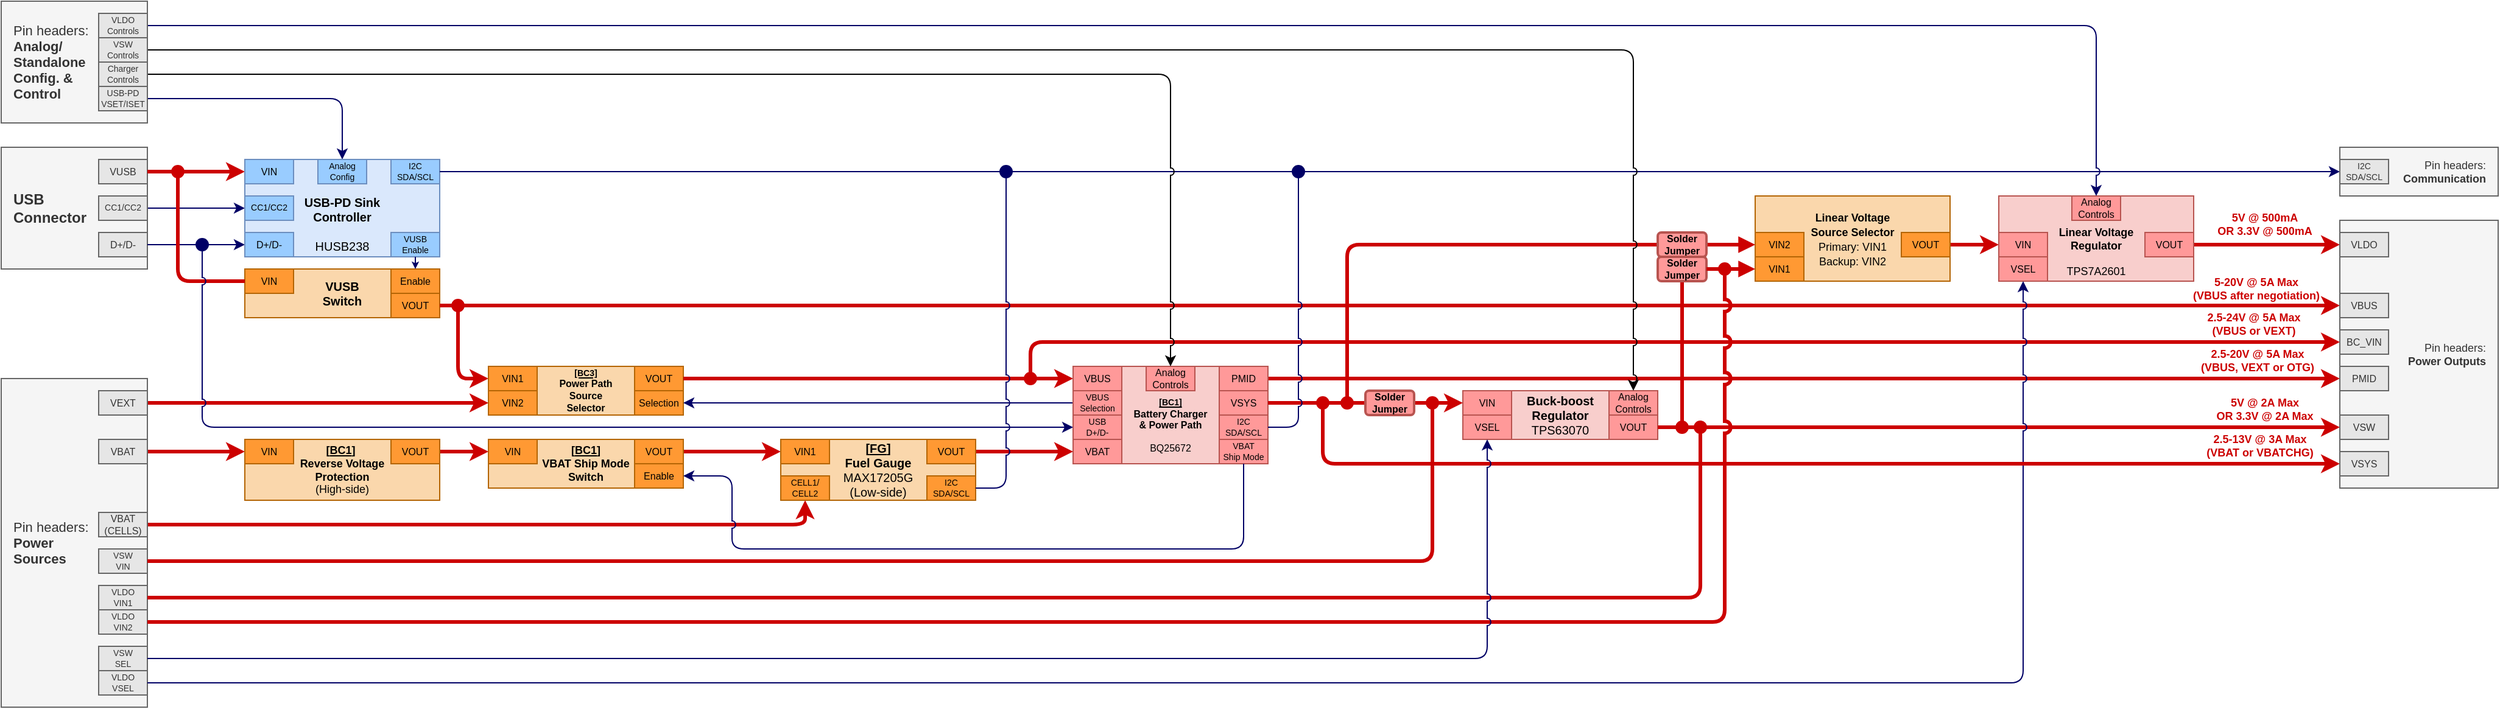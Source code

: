 <mxfile version="26.0.16">
  <diagram name="topology" id="EFl9gPI-ifyG1F3owPOe">
    <mxGraphModel dx="1728" dy="996" grid="1" gridSize="10" guides="1" tooltips="1" connect="1" arrows="1" fold="1" page="1" pageScale="1" pageWidth="850" pageHeight="1100" math="0" shadow="0">
      <root>
        <mxCell id="0" />
        <mxCell id="1" parent="0" />
        <mxCell id="rIrtPUxKBsClz7UrobYS-190" value="Pin headers:&lt;br&gt;&lt;b&gt;&lt;font&gt;Communication&lt;/font&gt;&lt;/b&gt;" style="rounded=0;whiteSpace=wrap;html=1;align=right;spacingLeft=8;fontSize=9;fillColor=#f5f5f5;fontColor=#333333;strokeColor=#666666;spacingRight=8;" vertex="1" parent="1">
          <mxGeometry x="2000" y="230" width="130" height="40" as="geometry" />
        </mxCell>
        <mxCell id="rIrtPUxKBsClz7UrobYS-175" value="Pin headers:&lt;br&gt;&lt;b&gt;Power Outputs&lt;/b&gt;" style="rounded=0;whiteSpace=wrap;html=1;align=right;spacingLeft=8;fontSize=9;fillColor=#f5f5f5;fontColor=#333333;strokeColor=#666666;spacingRight=8;" vertex="1" parent="1">
          <mxGeometry x="2000" y="290" width="130" height="220" as="geometry" />
        </mxCell>
        <mxCell id="rIrtPUxKBsClz7UrobYS-7" value="&lt;b&gt;USB-PD Sink&lt;/b&gt;&lt;div&gt;&lt;b&gt;Controller&lt;/b&gt;&lt;br&gt;&lt;br&gt;HUSB238&lt;/div&gt;" style="rounded=0;whiteSpace=wrap;html=1;fontSize=10;fillColor=#dae8fc;strokeColor=#6c8ebf;verticalAlign=bottom;" vertex="1" parent="1">
          <mxGeometry x="280" y="240" width="160" height="80" as="geometry" />
        </mxCell>
        <mxCell id="rIrtPUxKBsClz7UrobYS-8" value="&lt;div&gt;&lt;b&gt;&lt;u&gt;&lt;font style=&quot;font-size: 7px;&quot;&gt;[BC1]&lt;/font&gt;&lt;/u&gt;&lt;/b&gt;&lt;/div&gt;&lt;b&gt;Battery Charger&lt;br&gt;&amp;amp; Power Path&lt;/b&gt;&lt;br&gt;&lt;br&gt;BQ25672" style="rounded=0;whiteSpace=wrap;html=1;fontSize=8;fillColor=#f8cecc;strokeColor=#b85450;verticalAlign=bottom;spacingBottom=5;" vertex="1" parent="1">
          <mxGeometry x="960" y="410" width="160" height="80" as="geometry" />
        </mxCell>
        <mxCell id="rIrtPUxKBsClz7UrobYS-9" value="&lt;b&gt;USB&lt;/b&gt;&lt;div&gt;&lt;b&gt;Connector&lt;/b&gt;&lt;/div&gt;" style="rounded=0;whiteSpace=wrap;html=1;align=left;spacingLeft=8;fillColor=#f5f5f5;fontColor=#333333;strokeColor=#666666;" vertex="1" parent="1">
          <mxGeometry x="80" y="230" width="120" height="100" as="geometry" />
        </mxCell>
        <mxCell id="rIrtPUxKBsClz7UrobYS-14" style="edgeStyle=orthogonalEdgeStyle;rounded=0;orthogonalLoop=1;jettySize=auto;html=1;exitX=1;exitY=0.5;exitDx=0;exitDy=0;entryX=0;entryY=0.5;entryDx=0;entryDy=0;strokeWidth=3;strokeColor=#CC0000;" edge="1" parent="1" source="rIrtPUxKBsClz7UrobYS-29" target="rIrtPUxKBsClz7UrobYS-15">
          <mxGeometry relative="1" as="geometry" />
        </mxCell>
        <mxCell id="rIrtPUxKBsClz7UrobYS-10" value="VUSB" style="rounded=0;whiteSpace=wrap;html=1;fontSize=8;fillColor=#E6E6E6;fontColor=#333333;strokeColor=#666666;" vertex="1" parent="1">
          <mxGeometry x="160" y="240" width="40" height="20" as="geometry" />
        </mxCell>
        <mxCell id="rIrtPUxKBsClz7UrobYS-22" style="edgeStyle=orthogonalEdgeStyle;rounded=0;orthogonalLoop=1;jettySize=auto;html=1;exitX=1;exitY=0.5;exitDx=0;exitDy=0;entryX=0;entryY=0.5;entryDx=0;entryDy=0;strokeColor=#000066;" edge="1" parent="1" source="rIrtPUxKBsClz7UrobYS-55" target="rIrtPUxKBsClz7UrobYS-21">
          <mxGeometry relative="1" as="geometry" />
        </mxCell>
        <mxCell id="rIrtPUxKBsClz7UrobYS-11" value="D+/D-" style="rounded=0;whiteSpace=wrap;html=1;fontSize=8;fillColor=#E6E6E6;fontColor=#333333;strokeColor=#666666;" vertex="1" parent="1">
          <mxGeometry x="160" y="300" width="40" height="20" as="geometry" />
        </mxCell>
        <mxCell id="rIrtPUxKBsClz7UrobYS-24" style="edgeStyle=orthogonalEdgeStyle;rounded=0;orthogonalLoop=1;jettySize=auto;html=1;exitX=1;exitY=0.5;exitDx=0;exitDy=0;entryX=0;entryY=0.5;entryDx=0;entryDy=0;strokeColor=#000066;" edge="1" parent="1" source="rIrtPUxKBsClz7UrobYS-12" target="rIrtPUxKBsClz7UrobYS-16">
          <mxGeometry relative="1" as="geometry" />
        </mxCell>
        <mxCell id="rIrtPUxKBsClz7UrobYS-12" value="CC1/CC2" style="rounded=0;whiteSpace=wrap;html=1;fontSize=7;fillColor=#E6E6E6;fontColor=#333333;strokeColor=#666666;" vertex="1" parent="1">
          <mxGeometry x="160" y="270" width="40" height="20" as="geometry" />
        </mxCell>
        <mxCell id="rIrtPUxKBsClz7UrobYS-15" value="VIN" style="rounded=0;whiteSpace=wrap;html=1;fontSize=8;fillColor=#99CCFF;strokeColor=#6c8ebf;" vertex="1" parent="1">
          <mxGeometry x="280" y="240" width="40" height="20" as="geometry" />
        </mxCell>
        <mxCell id="rIrtPUxKBsClz7UrobYS-16" value="CC1/CC2" style="rounded=0;whiteSpace=wrap;html=1;fontSize=7;fillColor=#99CCFF;strokeColor=#6c8ebf;" vertex="1" parent="1">
          <mxGeometry x="280" y="270" width="40" height="20" as="geometry" />
        </mxCell>
        <mxCell id="rIrtPUxKBsClz7UrobYS-17" value="&lt;b&gt;VUSB&lt;br&gt;&lt;/b&gt;&lt;div&gt;&lt;b&gt;Switch&lt;/b&gt;&lt;/div&gt;" style="rounded=0;whiteSpace=wrap;html=1;fontSize=10;fillColor=#fad7ac;strokeColor=#b46504;" vertex="1" parent="1">
          <mxGeometry x="280" y="330" width="160" height="40" as="geometry" />
        </mxCell>
        <mxCell id="rIrtPUxKBsClz7UrobYS-18" value="VIN" style="rounded=0;whiteSpace=wrap;html=1;fontSize=8;fillColor=#FF9933;strokeColor=#b46504;" vertex="1" parent="1">
          <mxGeometry x="280" y="330" width="40" height="20" as="geometry" />
        </mxCell>
        <mxCell id="rIrtPUxKBsClz7UrobYS-19" value="VOUT" style="rounded=0;whiteSpace=wrap;html=1;fontSize=8;fillColor=#FF9933;strokeColor=#b46504;" vertex="1" parent="1">
          <mxGeometry x="400" y="350" width="40" height="20" as="geometry" />
        </mxCell>
        <mxCell id="rIrtPUxKBsClz7UrobYS-51" style="edgeStyle=orthogonalEdgeStyle;rounded=1;orthogonalLoop=1;jettySize=auto;html=1;exitX=0.5;exitY=1;exitDx=0;exitDy=0;entryX=0;entryY=0.5;entryDx=0;entryDy=0;curved=0;strokeColor=#CC0000;strokeWidth=3;" edge="1" parent="1" source="rIrtPUxKBsClz7UrobYS-235" target="rIrtPUxKBsClz7UrobYS-40">
          <mxGeometry relative="1" as="geometry" />
        </mxCell>
        <mxCell id="rIrtPUxKBsClz7UrobYS-20" value="Enable" style="rounded=0;whiteSpace=wrap;html=1;fontSize=8;fillColor=#FF9933;strokeColor=#b46504;" vertex="1" parent="1">
          <mxGeometry x="400" y="330" width="40" height="20" as="geometry" />
        </mxCell>
        <mxCell id="rIrtPUxKBsClz7UrobYS-21" value="D+/D-" style="rounded=0;whiteSpace=wrap;html=1;fontSize=8;fillColor=#99CCFF;strokeColor=#6c8ebf;" vertex="1" parent="1">
          <mxGeometry x="280" y="300" width="40" height="20" as="geometry" />
        </mxCell>
        <mxCell id="rIrtPUxKBsClz7UrobYS-25" value="VUSB&lt;div&gt;Enable&lt;/div&gt;" style="rounded=0;whiteSpace=wrap;html=1;fontSize=7;fillColor=#99CCFF;strokeColor=#6c8ebf;" vertex="1" parent="1">
          <mxGeometry x="400" y="300" width="40" height="20" as="geometry" />
        </mxCell>
        <mxCell id="rIrtPUxKBsClz7UrobYS-30" value="" style="edgeStyle=orthogonalEdgeStyle;rounded=0;orthogonalLoop=1;jettySize=auto;html=1;exitX=1;exitY=0.5;exitDx=0;exitDy=0;entryX=0;entryY=0.5;entryDx=0;entryDy=0;endArrow=none;startFill=0;strokeWidth=3;strokeColor=#CC0000;" edge="1" parent="1" source="rIrtPUxKBsClz7UrobYS-10" target="rIrtPUxKBsClz7UrobYS-29">
          <mxGeometry relative="1" as="geometry">
            <mxPoint x="200" y="250" as="sourcePoint" />
            <mxPoint x="280" y="250" as="targetPoint" />
          </mxGeometry>
        </mxCell>
        <mxCell id="rIrtPUxKBsClz7UrobYS-29" value="" style="ellipse;whiteSpace=wrap;html=1;aspect=fixed;labelBackgroundColor=none;fillColor=#CC0000;strokeColor=#CC0000;" vertex="1" parent="1">
          <mxGeometry x="220" y="245" width="10" height="10" as="geometry" />
        </mxCell>
        <mxCell id="rIrtPUxKBsClz7UrobYS-33" value="USB&lt;br&gt;D+/D-" style="rounded=0;whiteSpace=wrap;html=1;fontSize=7;fillColor=#FF9999;strokeColor=#b85450;" vertex="1" parent="1">
          <mxGeometry x="960" y="450" width="40" height="20" as="geometry" />
        </mxCell>
        <mxCell id="rIrtPUxKBsClz7UrobYS-39" value="&lt;b&gt;&lt;u&gt;[BC3]&lt;/u&gt;&lt;/b&gt;&lt;div&gt;&lt;b&gt;&lt;font style=&quot;font-size: 8px;&quot;&gt;Power Path&lt;br&gt;Source&lt;br&gt;Selector&lt;/font&gt;&lt;/b&gt;&lt;/div&gt;" style="rounded=0;whiteSpace=wrap;html=1;fontSize=7;fillColor=#fad7ac;strokeColor=#b46504;" vertex="1" parent="1">
          <mxGeometry x="480" y="410" width="160" height="40" as="geometry" />
        </mxCell>
        <mxCell id="rIrtPUxKBsClz7UrobYS-40" value="VIN1" style="rounded=0;whiteSpace=wrap;html=1;fontSize=8;fillColor=#FF9933;strokeColor=#b46504;" vertex="1" parent="1">
          <mxGeometry x="480" y="410" width="40" height="20" as="geometry" />
        </mxCell>
        <mxCell id="rIrtPUxKBsClz7UrobYS-41" value="Selection" style="rounded=0;whiteSpace=wrap;html=1;fontSize=8;fillColor=#FF9933;strokeColor=#b46504;" vertex="1" parent="1">
          <mxGeometry x="600" y="430" width="40" height="20" as="geometry" />
        </mxCell>
        <mxCell id="rIrtPUxKBsClz7UrobYS-49" style="edgeStyle=orthogonalEdgeStyle;rounded=0;orthogonalLoop=1;jettySize=auto;html=1;entryX=0;entryY=0.5;entryDx=0;entryDy=0;strokeColor=#CC0000;strokeWidth=3;exitX=1;exitY=0.5;exitDx=0;exitDy=0;" edge="1" parent="1" source="rIrtPUxKBsClz7UrobYS-167" target="rIrtPUxKBsClz7UrobYS-44">
          <mxGeometry relative="1" as="geometry">
            <mxPoint x="935" y="420" as="sourcePoint" />
          </mxGeometry>
        </mxCell>
        <mxCell id="rIrtPUxKBsClz7UrobYS-42" value="VOUT" style="rounded=0;whiteSpace=wrap;html=1;fontSize=8;fillColor=#FF9933;strokeColor=#b46504;" vertex="1" parent="1">
          <mxGeometry x="600" y="410" width="40" height="20" as="geometry" />
        </mxCell>
        <mxCell id="rIrtPUxKBsClz7UrobYS-43" value="VIN2" style="rounded=0;whiteSpace=wrap;html=1;fontSize=8;fillColor=#FF9933;strokeColor=#b46504;" vertex="1" parent="1">
          <mxGeometry x="480" y="430" width="40" height="20" as="geometry" />
        </mxCell>
        <mxCell id="rIrtPUxKBsClz7UrobYS-44" value="VBUS" style="rounded=0;whiteSpace=wrap;html=1;fontSize=8;fillColor=#FF9999;strokeColor=#b85450;" vertex="1" parent="1">
          <mxGeometry x="960" y="410" width="40" height="20" as="geometry" />
        </mxCell>
        <mxCell id="rIrtPUxKBsClz7UrobYS-48" style="edgeStyle=orthogonalEdgeStyle;rounded=0;orthogonalLoop=1;jettySize=auto;html=1;exitX=0;exitY=0.5;exitDx=0;exitDy=0;entryX=1;entryY=0.5;entryDx=0;entryDy=0;strokeColor=#000066;" edge="1" parent="1" source="rIrtPUxKBsClz7UrobYS-46" target="rIrtPUxKBsClz7UrobYS-41">
          <mxGeometry relative="1" as="geometry" />
        </mxCell>
        <mxCell id="rIrtPUxKBsClz7UrobYS-46" value="VBUS&lt;br&gt;Selection" style="rounded=0;whiteSpace=wrap;html=1;fontSize=7;fillColor=#FF9999;strokeColor=#b85450;" vertex="1" parent="1">
          <mxGeometry x="960" y="430" width="40" height="20" as="geometry" />
        </mxCell>
        <mxCell id="rIrtPUxKBsClz7UrobYS-52" value="Pin headers:&lt;br&gt;&lt;b&gt;Power&lt;/b&gt;&lt;div&gt;&lt;b&gt;Sources&lt;/b&gt;&lt;/div&gt;" style="rounded=0;whiteSpace=wrap;html=1;align=left;spacingLeft=8;fontSize=11;fillColor=#f5f5f5;fontColor=#333333;strokeColor=#666666;" vertex="1" parent="1">
          <mxGeometry x="80" y="420" width="120" height="270" as="geometry" />
        </mxCell>
        <mxCell id="rIrtPUxKBsClz7UrobYS-54" style="edgeStyle=orthogonalEdgeStyle;rounded=1;orthogonalLoop=1;jettySize=auto;html=1;exitX=1;exitY=0.5;exitDx=0;exitDy=0;entryX=0;entryY=0.5;entryDx=0;entryDy=0;curved=0;strokeWidth=3;strokeColor=#CC0000;" edge="1" parent="1" source="rIrtPUxKBsClz7UrobYS-53" target="rIrtPUxKBsClz7UrobYS-43">
          <mxGeometry relative="1" as="geometry" />
        </mxCell>
        <mxCell id="rIrtPUxKBsClz7UrobYS-53" value="VEXT" style="rounded=0;whiteSpace=wrap;html=1;fontSize=8;fillColor=#E6E6E6;fontColor=#333333;strokeColor=#666666;" vertex="1" parent="1">
          <mxGeometry x="160" y="430" width="40" height="20" as="geometry" />
        </mxCell>
        <mxCell id="rIrtPUxKBsClz7UrobYS-56" value="" style="edgeStyle=orthogonalEdgeStyle;rounded=0;orthogonalLoop=1;jettySize=auto;html=1;exitX=1;exitY=0.5;exitDx=0;exitDy=0;entryX=0;entryY=0.5;entryDx=0;entryDy=0;endArrow=none;startFill=0;strokeColor=#000066;" edge="1" parent="1" source="rIrtPUxKBsClz7UrobYS-11" target="rIrtPUxKBsClz7UrobYS-55">
          <mxGeometry relative="1" as="geometry">
            <mxPoint x="200" y="310" as="sourcePoint" />
            <mxPoint x="280" y="310" as="targetPoint" />
          </mxGeometry>
        </mxCell>
        <mxCell id="rIrtPUxKBsClz7UrobYS-55" value="" style="ellipse;whiteSpace=wrap;html=1;aspect=fixed;labelBackgroundColor=none;fillColor=#000066;strokeColor=#000066;" vertex="1" parent="1">
          <mxGeometry x="240" y="305" width="10" height="10" as="geometry" />
        </mxCell>
        <mxCell id="rIrtPUxKBsClz7UrobYS-101" style="edgeStyle=orthogonalEdgeStyle;rounded=0;orthogonalLoop=1;jettySize=auto;html=1;exitX=1;exitY=0.5;exitDx=0;exitDy=0;entryX=0;entryY=0.5;entryDx=0;entryDy=0;strokeWidth=3;strokeColor=#CC0000;endArrow=none;startFill=0;" edge="1" parent="1" source="rIrtPUxKBsClz7UrobYS-116" target="rIrtPUxKBsClz7UrobYS-107">
          <mxGeometry relative="1" as="geometry">
            <mxPoint x="1210" y="440" as="sourcePoint" />
            <mxPoint x="1210" y="436.8" as="targetPoint" />
            <Array as="points" />
          </mxGeometry>
        </mxCell>
        <mxCell id="rIrtPUxKBsClz7UrobYS-60" value="VSYS" style="rounded=0;whiteSpace=wrap;html=1;fontSize=8;fillColor=#FF9999;strokeColor=#b85450;" vertex="1" parent="1">
          <mxGeometry x="1080" y="430" width="40" height="20" as="geometry" />
        </mxCell>
        <mxCell id="rIrtPUxKBsClz7UrobYS-166" style="edgeStyle=orthogonalEdgeStyle;rounded=0;orthogonalLoop=1;jettySize=auto;html=1;exitX=1;exitY=0.5;exitDx=0;exitDy=0;entryX=0;entryY=0.5;entryDx=0;entryDy=0;strokeWidth=3;strokeColor=#CC0000;" edge="1" parent="1" source="rIrtPUxKBsClz7UrobYS-61" target="rIrtPUxKBsClz7UrobYS-163">
          <mxGeometry relative="1" as="geometry" />
        </mxCell>
        <mxCell id="rIrtPUxKBsClz7UrobYS-203" value="&lt;span style=&quot;color: rgb(204, 0, 0); font-weight: 700;&quot;&gt;2.5-20V @ 5A Max&lt;/span&gt;&lt;br style=&quot;color: rgb(204, 0, 0); font-weight: 700;&quot;&gt;&lt;span style=&quot;color: rgb(204, 0, 0); font-weight: 700;&quot;&gt;(VBUS, VEXT or OTG)&lt;/span&gt;" style="edgeLabel;html=1;align=center;verticalAlign=middle;resizable=0;points=[];fontSize=9;labelBackgroundColor=none;" vertex="1" connectable="0" parent="rIrtPUxKBsClz7UrobYS-166">
          <mxGeometry x="0.827" y="2" relative="1" as="geometry">
            <mxPoint x="8" y="-13" as="offset" />
          </mxGeometry>
        </mxCell>
        <mxCell id="rIrtPUxKBsClz7UrobYS-61" value="PMID" style="rounded=0;whiteSpace=wrap;html=1;fontSize=8;fillColor=#FF9999;strokeColor=#b85450;" vertex="1" parent="1">
          <mxGeometry x="1080" y="410" width="40" height="20" as="geometry" />
        </mxCell>
        <mxCell id="rIrtPUxKBsClz7UrobYS-63" value="VBAT" style="rounded=0;whiteSpace=wrap;html=1;fontSize=8;fillColor=#FF9999;strokeColor=#b85450;" vertex="1" parent="1">
          <mxGeometry x="960" y="470" width="40" height="20" as="geometry" />
        </mxCell>
        <mxCell id="rIrtPUxKBsClz7UrobYS-64" value="VBAT&lt;br&gt;Ship Mode" style="rounded=0;whiteSpace=wrap;html=1;fontSize=7;fillColor=#FF9999;strokeColor=#b85450;" vertex="1" parent="1">
          <mxGeometry x="1080" y="470" width="40" height="20" as="geometry" />
        </mxCell>
        <mxCell id="rIrtPUxKBsClz7UrobYS-65" value="&lt;div&gt;&lt;b&gt;[&lt;u&gt;BC1&lt;/u&gt;]&lt;/b&gt;&lt;/div&gt;&lt;b&gt;VBAT Ship Mode&lt;br&gt;Switch&lt;/b&gt;" style="rounded=0;whiteSpace=wrap;html=1;fontSize=9;fillColor=#fad7ac;strokeColor=#b46504;" vertex="1" parent="1">
          <mxGeometry x="480" y="470" width="160" height="40" as="geometry" />
        </mxCell>
        <mxCell id="rIrtPUxKBsClz7UrobYS-66" value="VIN" style="rounded=0;whiteSpace=wrap;html=1;fontSize=8;fillColor=#FF9933;strokeColor=#b46504;" vertex="1" parent="1">
          <mxGeometry x="480" y="470" width="40" height="20" as="geometry" />
        </mxCell>
        <mxCell id="rIrtPUxKBsClz7UrobYS-67" value="Enable" style="rounded=0;whiteSpace=wrap;html=1;fontSize=8;fillColor=#FF9933;strokeColor=#b46504;" vertex="1" parent="1">
          <mxGeometry x="600" y="490" width="40" height="20" as="geometry" />
        </mxCell>
        <mxCell id="rIrtPUxKBsClz7UrobYS-71" style="edgeStyle=orthogonalEdgeStyle;rounded=0;orthogonalLoop=1;jettySize=auto;html=1;exitX=1;exitY=0.5;exitDx=0;exitDy=0;entryX=0;entryY=0.5;entryDx=0;entryDy=0;strokeWidth=3;strokeColor=#CC0000;" edge="1" parent="1" source="rIrtPUxKBsClz7UrobYS-68" target="rIrtPUxKBsClz7UrobYS-178">
          <mxGeometry relative="1" as="geometry" />
        </mxCell>
        <mxCell id="rIrtPUxKBsClz7UrobYS-68" value="VOUT" style="rounded=0;whiteSpace=wrap;html=1;fontSize=8;fillColor=#FF9933;strokeColor=#b46504;" vertex="1" parent="1">
          <mxGeometry x="600" y="470" width="40" height="20" as="geometry" />
        </mxCell>
        <mxCell id="rIrtPUxKBsClz7UrobYS-73" style="edgeStyle=orthogonalEdgeStyle;rounded=1;orthogonalLoop=1;jettySize=auto;html=1;exitX=1;exitY=0.5;exitDx=0;exitDy=0;curved=0;entryX=0;entryY=0.5;entryDx=0;entryDy=0;strokeWidth=3;strokeColor=#CC0000;" edge="1" parent="1" source="rIrtPUxKBsClz7UrobYS-72" target="rIrtPUxKBsClz7UrobYS-76">
          <mxGeometry relative="1" as="geometry">
            <mxPoint x="250" y="490" as="targetPoint" />
          </mxGeometry>
        </mxCell>
        <mxCell id="rIrtPUxKBsClz7UrobYS-72" value="VBAT" style="rounded=0;whiteSpace=wrap;html=1;fontSize=8;fillColor=#E6E6E6;fontColor=#333333;strokeColor=#666666;" vertex="1" parent="1">
          <mxGeometry x="160" y="470" width="40" height="20" as="geometry" />
        </mxCell>
        <mxCell id="rIrtPUxKBsClz7UrobYS-75" value="&lt;b&gt;[&lt;u&gt;BC1&lt;/u&gt;]&amp;nbsp;&lt;/b&gt;&lt;div&gt;&lt;b&gt;Reverse Voltage&lt;/b&gt;&lt;br&gt;&lt;b&gt;Protection&lt;/b&gt;&lt;br&gt;(High-side)&lt;/div&gt;" style="rounded=0;whiteSpace=wrap;html=1;fontSize=9;fillColor=#fad7ac;strokeColor=#b46504;" vertex="1" parent="1">
          <mxGeometry x="280" y="470" width="160" height="50" as="geometry" />
        </mxCell>
        <mxCell id="rIrtPUxKBsClz7UrobYS-76" value="VIN" style="rounded=0;whiteSpace=wrap;html=1;fontSize=8;fillColor=#FF9933;strokeColor=#b46504;" vertex="1" parent="1">
          <mxGeometry x="280" y="470" width="40" height="20" as="geometry" />
        </mxCell>
        <mxCell id="rIrtPUxKBsClz7UrobYS-79" style="edgeStyle=orthogonalEdgeStyle;rounded=0;orthogonalLoop=1;jettySize=auto;html=1;exitX=1;exitY=0.5;exitDx=0;exitDy=0;entryX=0;entryY=0.5;entryDx=0;entryDy=0;strokeWidth=3;strokeColor=#CC0000;" edge="1" parent="1" source="rIrtPUxKBsClz7UrobYS-78" target="rIrtPUxKBsClz7UrobYS-66">
          <mxGeometry relative="1" as="geometry" />
        </mxCell>
        <mxCell id="rIrtPUxKBsClz7UrobYS-78" value="VOUT" style="rounded=0;whiteSpace=wrap;html=1;fontSize=8;fillColor=#FF9933;strokeColor=#b46504;" vertex="1" parent="1">
          <mxGeometry x="400" y="470" width="40" height="20" as="geometry" />
        </mxCell>
        <mxCell id="rIrtPUxKBsClz7UrobYS-80" value="&lt;b&gt;&lt;font&gt;Buck-boost&lt;/font&gt;&lt;/b&gt;&lt;div&gt;&lt;b&gt;&lt;font&gt;Regulator&lt;/font&gt;&lt;/b&gt;&lt;br&gt;TPS63070&lt;/div&gt;" style="rounded=0;whiteSpace=wrap;html=1;fontSize=10;fillColor=#f8cecc;strokeColor=#b85450;" vertex="1" parent="1">
          <mxGeometry x="1280" y="430" width="160" height="40" as="geometry" />
        </mxCell>
        <mxCell id="rIrtPUxKBsClz7UrobYS-83" value="VIN" style="rounded=0;whiteSpace=wrap;html=1;fontSize=8;fillColor=#FF9999;strokeColor=#b85450;" vertex="1" parent="1">
          <mxGeometry x="1280" y="430" width="40" height="20" as="geometry" />
        </mxCell>
        <mxCell id="rIrtPUxKBsClz7UrobYS-86" value="VOUT" style="rounded=0;whiteSpace=wrap;html=1;fontSize=8;fillColor=#FF9999;strokeColor=#b85450;" vertex="1" parent="1">
          <mxGeometry x="1400" y="450" width="40" height="20" as="geometry" />
        </mxCell>
        <mxCell id="rIrtPUxKBsClz7UrobYS-89" value="&lt;b&gt;&lt;font style=&quot;font-size: 9px;&quot;&gt;Linear Voltage&lt;/font&gt;&lt;br&gt;&lt;font style=&quot;font-size: 9px;&quot;&gt;Source&amp;nbsp;&lt;/font&gt;&lt;/b&gt;&lt;b style=&quot;background-color: transparent; color: light-dark(rgb(0, 0, 0), rgb(255, 255, 255));&quot;&gt;&lt;font style=&quot;font-size: 9px;&quot;&gt;Selector&lt;/font&gt;&lt;/b&gt;&lt;div&gt;&lt;font style=&quot;font-size: 9px;&quot;&gt;Primary: VIN1&lt;br&gt;Backup: VIN2&lt;/font&gt;&lt;/div&gt;" style="rounded=0;whiteSpace=wrap;html=1;fontSize=10;fillColor=#fad7ac;strokeColor=#b46504;" vertex="1" parent="1">
          <mxGeometry x="1520" y="270" width="160" height="70" as="geometry" />
        </mxCell>
        <mxCell id="rIrtPUxKBsClz7UrobYS-90" value="VIN2" style="rounded=0;whiteSpace=wrap;html=1;fontSize=8;fillColor=#FF9933;strokeColor=#b46504;" vertex="1" parent="1">
          <mxGeometry x="1520" y="300" width="40" height="20" as="geometry" />
        </mxCell>
        <mxCell id="rIrtPUxKBsClz7UrobYS-148" style="edgeStyle=orthogonalEdgeStyle;rounded=0;orthogonalLoop=1;jettySize=auto;html=1;exitX=1;exitY=0.5;exitDx=0;exitDy=0;entryX=0;entryY=0.5;entryDx=0;entryDy=0;strokeWidth=3;strokeColor=#CC0000;" edge="1" parent="1" source="rIrtPUxKBsClz7UrobYS-92" target="rIrtPUxKBsClz7UrobYS-146">
          <mxGeometry relative="1" as="geometry" />
        </mxCell>
        <mxCell id="rIrtPUxKBsClz7UrobYS-92" value="VOUT" style="rounded=0;whiteSpace=wrap;html=1;fontSize=8;fillColor=#FF9933;strokeColor=#b46504;" vertex="1" parent="1">
          <mxGeometry x="1640" y="300" width="40" height="20" as="geometry" />
        </mxCell>
        <mxCell id="rIrtPUxKBsClz7UrobYS-93" value="VIN1" style="rounded=0;whiteSpace=wrap;html=1;fontSize=8;fillColor=#FF9933;strokeColor=#b46504;" vertex="1" parent="1">
          <mxGeometry x="1520" y="320" width="40" height="20" as="geometry" />
        </mxCell>
        <mxCell id="rIrtPUxKBsClz7UrobYS-100" style="edgeStyle=orthogonalEdgeStyle;rounded=0;orthogonalLoop=1;jettySize=auto;html=1;exitX=1;exitY=0.5;exitDx=0;exitDy=0;entryX=0;entryY=0.5;entryDx=0;entryDy=0;strokeWidth=3;strokeColor=#CC0000;" edge="1" parent="1" source="rIrtPUxKBsClz7UrobYS-107" target="rIrtPUxKBsClz7UrobYS-83">
          <mxGeometry relative="1" as="geometry">
            <Array as="points" />
          </mxGeometry>
        </mxCell>
        <mxCell id="rIrtPUxKBsClz7UrobYS-104" value="VSW&lt;br&gt;VIN" style="rounded=0;whiteSpace=wrap;html=1;fontSize=7;fillColor=#E6E6E6;fontColor=#333333;strokeColor=#666666;" vertex="1" parent="1">
          <mxGeometry x="160" y="560" width="40" height="20" as="geometry" />
        </mxCell>
        <mxCell id="rIrtPUxKBsClz7UrobYS-107" value="" style="ellipse;whiteSpace=wrap;html=1;aspect=fixed;labelBackgroundColor=none;fillColor=#CC0000;strokeColor=#CC0000;" vertex="1" parent="1">
          <mxGeometry x="1250" y="435" width="10" height="10" as="geometry" />
        </mxCell>
        <mxCell id="rIrtPUxKBsClz7UrobYS-111" value="VLDO&lt;br&gt;VIN1" style="rounded=0;whiteSpace=wrap;html=1;fontSize=7;fillColor=#E6E6E6;fontColor=#333333;strokeColor=#666666;" vertex="1" parent="1">
          <mxGeometry x="160" y="590" width="40" height="20" as="geometry" />
        </mxCell>
        <mxCell id="rIrtPUxKBsClz7UrobYS-113" value="VLDO&lt;div&gt;VIN2&lt;/div&gt;" style="rounded=0;whiteSpace=wrap;html=1;fontSize=7;fillColor=#E6E6E6;fontColor=#333333;strokeColor=#666666;" vertex="1" parent="1">
          <mxGeometry x="160" y="610" width="40" height="20" as="geometry" />
        </mxCell>
        <mxCell id="rIrtPUxKBsClz7UrobYS-117" value="" style="edgeStyle=orthogonalEdgeStyle;rounded=0;orthogonalLoop=1;jettySize=auto;html=1;exitX=1;exitY=0.5;exitDx=0;exitDy=0;entryX=0;entryY=0.5;entryDx=0;entryDy=0;strokeWidth=3;strokeColor=#CC0000;endArrow=none;startFill=0;" edge="1" parent="1" source="rIrtPUxKBsClz7UrobYS-125" target="rIrtPUxKBsClz7UrobYS-116">
          <mxGeometry relative="1" as="geometry">
            <mxPoint x="1160" y="440" as="sourcePoint" />
            <mxPoint x="1285" y="440" as="targetPoint" />
            <Array as="points" />
          </mxGeometry>
        </mxCell>
        <mxCell id="rIrtPUxKBsClz7UrobYS-116" value="Solder&lt;br&gt;Jumper" style="rounded=1;whiteSpace=wrap;html=1;fontSize=8;fillColor=#FF9999;strokeColor=#b85450;strokeWidth=2;fontStyle=1" vertex="1" parent="1">
          <mxGeometry x="1200" y="430" width="40" height="20" as="geometry" />
        </mxCell>
        <mxCell id="rIrtPUxKBsClz7UrobYS-123" value="" style="edgeStyle=orthogonalEdgeStyle;rounded=1;orthogonalLoop=1;jettySize=auto;html=1;exitX=1;exitY=0.5;exitDx=0;exitDy=0;entryX=0.5;entryY=1;entryDx=0;entryDy=0;endArrow=none;startFill=0;strokeWidth=3;strokeColor=#CC0000;curved=0;" edge="1" parent="1" source="rIrtPUxKBsClz7UrobYS-111" target="rIrtPUxKBsClz7UrobYS-241">
          <mxGeometry relative="1" as="geometry">
            <mxPoint x="200" y="560" as="sourcePoint" />
            <mxPoint x="1140" y="560" as="targetPoint" />
          </mxGeometry>
        </mxCell>
        <mxCell id="rIrtPUxKBsClz7UrobYS-126" value="" style="edgeStyle=orthogonalEdgeStyle;rounded=0;orthogonalLoop=1;jettySize=auto;html=1;exitX=1;exitY=0.5;exitDx=0;exitDy=0;entryX=0;entryY=0.5;entryDx=0;entryDy=0;strokeWidth=3;strokeColor=#CC0000;endArrow=none;startFill=0;" edge="1" parent="1" source="rIrtPUxKBsClz7UrobYS-210" target="rIrtPUxKBsClz7UrobYS-125">
          <mxGeometry relative="1" as="geometry">
            <mxPoint x="1120" y="440" as="sourcePoint" />
            <mxPoint x="1160" y="440" as="targetPoint" />
            <Array as="points" />
          </mxGeometry>
        </mxCell>
        <mxCell id="rIrtPUxKBsClz7UrobYS-130" style="edgeStyle=orthogonalEdgeStyle;rounded=1;orthogonalLoop=1;jettySize=auto;html=1;exitX=0.5;exitY=1;exitDx=0;exitDy=0;entryX=0;entryY=0.5;entryDx=0;entryDy=0;endArrow=none;startFill=0;curved=0;strokeWidth=3;strokeColor=#CC0000;" edge="1" parent="1" source="rIrtPUxKBsClz7UrobYS-125" target="rIrtPUxKBsClz7UrobYS-134">
          <mxGeometry relative="1" as="geometry">
            <mxPoint x="1200" y="490" as="targetPoint" />
            <Array as="points">
              <mxPoint x="1185" y="310" />
            </Array>
          </mxGeometry>
        </mxCell>
        <mxCell id="rIrtPUxKBsClz7UrobYS-125" value="" style="ellipse;whiteSpace=wrap;html=1;aspect=fixed;labelBackgroundColor=none;fillColor=#CC0000;strokeColor=#CC0000;" vertex="1" parent="1">
          <mxGeometry x="1180" y="435" width="10" height="10" as="geometry" />
        </mxCell>
        <mxCell id="rIrtPUxKBsClz7UrobYS-132" value="" style="edgeStyle=orthogonalEdgeStyle;rounded=1;orthogonalLoop=1;jettySize=auto;html=1;exitX=0.5;exitY=0;exitDx=0;exitDy=0;entryX=0.5;entryY=1;entryDx=0;entryDy=0;curved=0;strokeWidth=3;strokeColor=#CC0000;endArrow=none;startFill=0;" edge="1" parent="1" source="rIrtPUxKBsClz7UrobYS-140" target="rIrtPUxKBsClz7UrobYS-138">
          <mxGeometry relative="1" as="geometry">
            <mxPoint x="1440" y="430" as="sourcePoint" />
            <mxPoint x="1465" y="460" as="targetPoint" />
          </mxGeometry>
        </mxCell>
        <mxCell id="rIrtPUxKBsClz7UrobYS-137" style="edgeStyle=orthogonalEdgeStyle;rounded=0;orthogonalLoop=1;jettySize=auto;html=1;exitX=1;exitY=0.5;exitDx=0;exitDy=0;entryX=0;entryY=0.5;entryDx=0;entryDy=0;strokeWidth=3;strokeColor=#CC0000;endArrow=block;endFill=1;" edge="1" parent="1" source="rIrtPUxKBsClz7UrobYS-134" target="rIrtPUxKBsClz7UrobYS-90">
          <mxGeometry relative="1" as="geometry" />
        </mxCell>
        <mxCell id="rIrtPUxKBsClz7UrobYS-134" value="Solder&lt;br&gt;Jumper" style="rounded=1;whiteSpace=wrap;html=1;fontSize=8;fillColor=#FF9999;strokeColor=#b85450;strokeWidth=2;fontStyle=1" vertex="1" parent="1">
          <mxGeometry x="1440" y="300" width="40" height="20" as="geometry" />
        </mxCell>
        <mxCell id="rIrtPUxKBsClz7UrobYS-139" style="edgeStyle=orthogonalEdgeStyle;rounded=0;orthogonalLoop=1;jettySize=auto;html=1;exitX=1;exitY=0.5;exitDx=0;exitDy=0;entryX=0;entryY=0.5;entryDx=0;entryDy=0;strokeWidth=3;strokeColor=#CC0000;endArrow=block;endFill=1;" edge="1" parent="1" source="rIrtPUxKBsClz7UrobYS-127" target="rIrtPUxKBsClz7UrobYS-93">
          <mxGeometry relative="1" as="geometry" />
        </mxCell>
        <mxCell id="rIrtPUxKBsClz7UrobYS-138" value="Solder&lt;br&gt;Jumper" style="rounded=1;whiteSpace=wrap;html=1;fontSize=8;fillColor=#FF9999;strokeColor=#b85450;strokeWidth=2;fontStyle=1" vertex="1" parent="1">
          <mxGeometry x="1440" y="320" width="40" height="20" as="geometry" />
        </mxCell>
        <mxCell id="rIrtPUxKBsClz7UrobYS-141" value="" style="edgeStyle=orthogonalEdgeStyle;rounded=1;orthogonalLoop=1;jettySize=auto;html=1;exitX=1;exitY=0.5;exitDx=0;exitDy=0;entryX=0;entryY=0.5;entryDx=0;entryDy=0;curved=0;strokeWidth=3;strokeColor=#CC0000;endArrow=none;startFill=0;" edge="1" parent="1" source="rIrtPUxKBsClz7UrobYS-86" target="rIrtPUxKBsClz7UrobYS-140">
          <mxGeometry relative="1" as="geometry">
            <mxPoint x="1440" y="440" as="sourcePoint" />
            <mxPoint x="1480" y="390" as="targetPoint" />
          </mxGeometry>
        </mxCell>
        <mxCell id="rIrtPUxKBsClz7UrobYS-165" style="edgeStyle=orthogonalEdgeStyle;rounded=0;orthogonalLoop=1;jettySize=auto;html=1;exitX=1;exitY=0.5;exitDx=0;exitDy=0;entryX=0;entryY=0.5;entryDx=0;entryDy=0;strokeWidth=3;strokeColor=#CC0000;" edge="1" parent="1" source="rIrtPUxKBsClz7UrobYS-241" target="rIrtPUxKBsClz7UrobYS-164">
          <mxGeometry relative="1" as="geometry" />
        </mxCell>
        <mxCell id="rIrtPUxKBsClz7UrobYS-201" value="&lt;span style=&quot;color: rgb(204, 0, 0); font-weight: 700;&quot;&gt;5V @ 2A Max&lt;/span&gt;&lt;br style=&quot;color: rgb(204, 0, 0); font-weight: 700;&quot;&gt;&lt;span style=&quot;color: rgb(204, 0, 0); font-weight: 700;&quot;&gt;OR 3.3V @ 2A Max&lt;/span&gt;" style="edgeLabel;html=1;align=center;verticalAlign=middle;resizable=0;points=[];labelBackgroundColor=none;fontSize=9;" vertex="1" connectable="0" parent="rIrtPUxKBsClz7UrobYS-165">
          <mxGeometry x="0.771" y="2" relative="1" as="geometry">
            <mxPoint x="-3" y="-13" as="offset" />
          </mxGeometry>
        </mxCell>
        <mxCell id="rIrtPUxKBsClz7UrobYS-140" value="" style="ellipse;whiteSpace=wrap;html=1;aspect=fixed;labelBackgroundColor=none;fillColor=#CC0000;strokeColor=#CC0000;" vertex="1" parent="1">
          <mxGeometry x="1455" y="455" width="10" height="10" as="geometry" />
        </mxCell>
        <mxCell id="rIrtPUxKBsClz7UrobYS-143" value="" style="edgeStyle=orthogonalEdgeStyle;rounded=0;orthogonalLoop=1;jettySize=auto;html=1;exitX=1;exitY=0.5;exitDx=0;exitDy=0;entryX=0;entryY=0.5;entryDx=0;entryDy=0;strokeWidth=3;strokeColor=#CC0000;endArrow=none;endFill=1;startFill=0;" edge="1" parent="1" source="rIrtPUxKBsClz7UrobYS-138" target="rIrtPUxKBsClz7UrobYS-127">
          <mxGeometry relative="1" as="geometry">
            <mxPoint x="1480" y="330" as="sourcePoint" />
            <mxPoint x="1520" y="330" as="targetPoint" />
          </mxGeometry>
        </mxCell>
        <mxCell id="rIrtPUxKBsClz7UrobYS-127" value="" style="ellipse;whiteSpace=wrap;html=1;aspect=fixed;labelBackgroundColor=none;fillColor=#CC0000;strokeColor=#CC0000;" vertex="1" parent="1">
          <mxGeometry x="1490" y="325" width="10" height="10" as="geometry" />
        </mxCell>
        <mxCell id="rIrtPUxKBsClz7UrobYS-145" value="&lt;b&gt;Linear Voltage&lt;/b&gt;&lt;div&gt;&lt;b&gt;Regulator&lt;br&gt;&lt;/b&gt;&lt;br&gt;TPS7A2601&lt;/div&gt;" style="rounded=0;whiteSpace=wrap;html=1;fontSize=9;fillColor=#f8cecc;strokeColor=#b85450;verticalAlign=bottom;" vertex="1" parent="1">
          <mxGeometry x="1720" y="270" width="160" height="70" as="geometry" />
        </mxCell>
        <mxCell id="rIrtPUxKBsClz7UrobYS-146" value="VIN" style="rounded=0;whiteSpace=wrap;html=1;fontSize=8;fillColor=#FF9999;strokeColor=#b85450;" vertex="1" parent="1">
          <mxGeometry x="1720" y="300" width="40" height="20" as="geometry" />
        </mxCell>
        <mxCell id="rIrtPUxKBsClz7UrobYS-161" style="edgeStyle=orthogonalEdgeStyle;rounded=1;orthogonalLoop=1;jettySize=auto;html=1;exitX=1;exitY=0.5;exitDx=0;exitDy=0;entryX=0;entryY=0.5;entryDx=0;entryDy=0;strokeWidth=3;curved=0;strokeColor=#CC0000;" edge="1" parent="1" source="rIrtPUxKBsClz7UrobYS-147" target="rIrtPUxKBsClz7UrobYS-160">
          <mxGeometry relative="1" as="geometry" />
        </mxCell>
        <mxCell id="rIrtPUxKBsClz7UrobYS-198" value="5V @ 500mA&lt;br&gt;OR 3.3V @ 500mA" style="edgeLabel;html=1;align=center;verticalAlign=middle;resizable=0;points=[];fontColor=#CC0000;labelBackgroundColor=none;fontStyle=1;fontSize=9;" vertex="1" connectable="0" parent="rIrtPUxKBsClz7UrobYS-161">
          <mxGeometry x="-0.175" relative="1" as="geometry">
            <mxPoint x="8" y="-17" as="offset" />
          </mxGeometry>
        </mxCell>
        <mxCell id="rIrtPUxKBsClz7UrobYS-147" value="VOUT" style="rounded=0;whiteSpace=wrap;html=1;fontSize=8;fillColor=#FF9999;strokeColor=#b85450;" vertex="1" parent="1">
          <mxGeometry x="1840" y="300" width="40" height="20" as="geometry" />
        </mxCell>
        <mxCell id="rIrtPUxKBsClz7UrobYS-151" value="VSEL" style="rounded=0;whiteSpace=wrap;html=1;fontSize=8;fillColor=#FF9999;strokeColor=#b85450;" vertex="1" parent="1">
          <mxGeometry x="1720" y="320" width="40" height="20" as="geometry" />
        </mxCell>
        <mxCell id="rIrtPUxKBsClz7UrobYS-152" value="VSEL" style="rounded=0;whiteSpace=wrap;html=1;fontSize=8;fillColor=#FF9999;strokeColor=#b85450;" vertex="1" parent="1">
          <mxGeometry x="1280" y="450" width="40" height="20" as="geometry" />
        </mxCell>
        <mxCell id="rIrtPUxKBsClz7UrobYS-153" value="VLDO&lt;div&gt;VSEL&lt;/div&gt;" style="rounded=0;whiteSpace=wrap;html=1;fontSize=7;fillColor=#E6E6E6;fontColor=#333333;strokeColor=#666666;" vertex="1" parent="1">
          <mxGeometry x="160" y="660" width="40" height="20" as="geometry" />
        </mxCell>
        <mxCell id="rIrtPUxKBsClz7UrobYS-154" value="VSW&lt;br&gt;SEL" style="rounded=0;whiteSpace=wrap;html=1;fontSize=7;fillColor=#E6E6E6;fontColor=#333333;strokeColor=#666666;" vertex="1" parent="1">
          <mxGeometry x="160" y="640" width="40" height="20" as="geometry" />
        </mxCell>
        <mxCell id="rIrtPUxKBsClz7UrobYS-172" style="edgeStyle=orthogonalEdgeStyle;rounded=0;orthogonalLoop=1;jettySize=auto;html=1;exitX=1;exitY=0.5;exitDx=0;exitDy=0;entryX=0;entryY=0.5;entryDx=0;entryDy=0;strokeWidth=3;strokeColor=#CC0000;" edge="1" parent="1" source="rIrtPUxKBsClz7UrobYS-235" target="rIrtPUxKBsClz7UrobYS-171">
          <mxGeometry relative="1" as="geometry">
            <mxPoint x="230" y="360" as="sourcePoint" />
          </mxGeometry>
        </mxCell>
        <mxCell id="rIrtPUxKBsClz7UrobYS-199" value="5-20V @ 5A Max&lt;div&gt;(VBUS after negotiation)&lt;/div&gt;" style="edgeLabel;html=1;align=center;verticalAlign=middle;resizable=0;points=[];labelBackgroundColor=none;fontColor=#CC0000;fontStyle=1;fontSize=9;" vertex="1" connectable="0" parent="rIrtPUxKBsClz7UrobYS-172">
          <mxGeometry x="0.92" y="-1" relative="1" as="geometry">
            <mxPoint x="-8" y="-15" as="offset" />
          </mxGeometry>
        </mxCell>
        <mxCell id="rIrtPUxKBsClz7UrobYS-160" value="VLDO" style="rounded=0;whiteSpace=wrap;html=1;fontSize=8;fillColor=#E6E6E6;fontColor=#333333;strokeColor=#666666;" vertex="1" parent="1">
          <mxGeometry x="2000" y="300" width="40" height="20" as="geometry" />
        </mxCell>
        <mxCell id="rIrtPUxKBsClz7UrobYS-162" value="BC_VIN" style="rounded=0;whiteSpace=wrap;html=1;fontSize=8;fillColor=#E6E6E6;fontColor=#333333;strokeColor=#666666;" vertex="1" parent="1">
          <mxGeometry x="2000" y="380" width="40" height="20" as="geometry" />
        </mxCell>
        <mxCell id="rIrtPUxKBsClz7UrobYS-163" value="PMID" style="rounded=0;whiteSpace=wrap;html=1;fontSize=8;fillColor=#E6E6E6;fontColor=#333333;strokeColor=#666666;" vertex="1" parent="1">
          <mxGeometry x="2000" y="410" width="40" height="20" as="geometry" />
        </mxCell>
        <mxCell id="rIrtPUxKBsClz7UrobYS-164" value="VSW" style="rounded=0;whiteSpace=wrap;html=1;fontSize=8;fillColor=#E6E6E6;fontColor=#333333;strokeColor=#666666;" vertex="1" parent="1">
          <mxGeometry x="2000" y="450" width="40" height="20" as="geometry" />
        </mxCell>
        <mxCell id="rIrtPUxKBsClz7UrobYS-168" value="" style="edgeStyle=orthogonalEdgeStyle;rounded=0;orthogonalLoop=1;jettySize=auto;html=1;exitX=1;exitY=0.5;exitDx=0;exitDy=0;entryX=0;entryY=0.5;entryDx=0;entryDy=0;strokeColor=#CC0000;strokeWidth=3;endArrow=none;startFill=0;" edge="1" parent="1" source="rIrtPUxKBsClz7UrobYS-42" target="rIrtPUxKBsClz7UrobYS-167">
          <mxGeometry relative="1" as="geometry">
            <mxPoint x="640" y="420" as="sourcePoint" />
            <mxPoint x="680" y="420" as="targetPoint" />
          </mxGeometry>
        </mxCell>
        <mxCell id="rIrtPUxKBsClz7UrobYS-170" style="edgeStyle=orthogonalEdgeStyle;rounded=1;orthogonalLoop=1;jettySize=auto;html=1;exitX=0.5;exitY=0;exitDx=0;exitDy=0;entryX=0;entryY=0.5;entryDx=0;entryDy=0;strokeWidth=3;strokeColor=#CC0000;curved=0;" edge="1" parent="1" source="rIrtPUxKBsClz7UrobYS-167" target="rIrtPUxKBsClz7UrobYS-162">
          <mxGeometry relative="1" as="geometry">
            <mxPoint x="930" y="415" as="sourcePoint" />
            <Array as="points">
              <mxPoint x="925" y="390" />
            </Array>
          </mxGeometry>
        </mxCell>
        <mxCell id="rIrtPUxKBsClz7UrobYS-200" value="2.5-24V @ 5A Max&lt;br&gt;(VBUS or VEXT)" style="edgeLabel;html=1;align=center;verticalAlign=middle;resizable=0;points=[];labelBackgroundColor=none;fontSize=9;fontStyle=1;fontColor=#CC0000;" vertex="1" connectable="0" parent="rIrtPUxKBsClz7UrobYS-170">
          <mxGeometry x="0.87" y="2" relative="1" as="geometry">
            <mxPoint y="-13" as="offset" />
          </mxGeometry>
        </mxCell>
        <mxCell id="rIrtPUxKBsClz7UrobYS-167" value="" style="ellipse;whiteSpace=wrap;html=1;aspect=fixed;labelBackgroundColor=none;fillColor=#CC0000;strokeColor=#CC0000;" vertex="1" parent="1">
          <mxGeometry x="920" y="415" width="10" height="10" as="geometry" />
        </mxCell>
        <mxCell id="rIrtPUxKBsClz7UrobYS-171" value="VBUS" style="rounded=0;whiteSpace=wrap;html=1;fontSize=8;fillColor=#E6E6E6;fontColor=#333333;strokeColor=#666666;" vertex="1" parent="1">
          <mxGeometry x="2000" y="350" width="40" height="20" as="geometry" />
        </mxCell>
        <mxCell id="rIrtPUxKBsClz7UrobYS-157" style="edgeStyle=orthogonalEdgeStyle;rounded=1;orthogonalLoop=1;jettySize=auto;html=1;exitX=1;exitY=0.5;exitDx=0;exitDy=0;entryX=0.5;entryY=1;entryDx=0;entryDy=0;curved=0;strokeColor=#000066;jumpStyle=arc;" edge="1" parent="1" source="rIrtPUxKBsClz7UrobYS-153" target="rIrtPUxKBsClz7UrobYS-151">
          <mxGeometry relative="1" as="geometry" />
        </mxCell>
        <mxCell id="rIrtPUxKBsClz7UrobYS-135" value="" style="edgeStyle=orthogonalEdgeStyle;rounded=1;orthogonalLoop=1;jettySize=auto;html=1;exitX=1;exitY=0.5;exitDx=0;exitDy=0;entryX=0.5;entryY=1;entryDx=0;entryDy=0;endArrow=none;startFill=0;strokeWidth=3;strokeColor=#CC0000;curved=0;jumpStyle=arc;" edge="1" parent="1" source="rIrtPUxKBsClz7UrobYS-113" target="rIrtPUxKBsClz7UrobYS-127">
          <mxGeometry relative="1" as="geometry">
            <mxPoint x="200" y="570" as="sourcePoint" />
            <mxPoint x="1240" y="570" as="targetPoint" />
          </mxGeometry>
        </mxCell>
        <mxCell id="rIrtPUxKBsClz7UrobYS-26" style="edgeStyle=orthogonalEdgeStyle;rounded=0;orthogonalLoop=1;jettySize=auto;html=1;exitX=0.5;exitY=1;exitDx=0;exitDy=0;entryX=0.5;entryY=0;entryDx=0;entryDy=0;jumpStyle=arc;strokeColor=#000066;endSize=3;" edge="1" parent="1" source="rIrtPUxKBsClz7UrobYS-25" target="rIrtPUxKBsClz7UrobYS-20">
          <mxGeometry relative="1" as="geometry" />
        </mxCell>
        <mxCell id="rIrtPUxKBsClz7UrobYS-173" value="" style="edgeStyle=orthogonalEdgeStyle;rounded=1;orthogonalLoop=1;jettySize=auto;html=1;exitX=0.5;exitY=1;exitDx=0;exitDy=0;entryX=0;entryY=0.5;entryDx=0;entryDy=0;curved=0;strokeWidth=3;strokeColor=#CC0000;endArrow=none;startFill=0;" edge="1" parent="1" source="rIrtPUxKBsClz7UrobYS-29" target="rIrtPUxKBsClz7UrobYS-18">
          <mxGeometry relative="1" as="geometry">
            <mxPoint x="225" y="255" as="sourcePoint" />
            <mxPoint x="225" y="355" as="targetPoint" />
          </mxGeometry>
        </mxCell>
        <mxCell id="rIrtPUxKBsClz7UrobYS-177" value="&lt;div&gt;&lt;b&gt;[&lt;u&gt;FG&lt;/u&gt;]&lt;/b&gt;&lt;/div&gt;&lt;b&gt;Fuel Gauge&lt;/b&gt;&lt;br&gt;MAX17205G&lt;div&gt;(Low-side)&lt;/div&gt;" style="rounded=0;whiteSpace=wrap;html=1;fontSize=10;fillColor=#fad7ac;strokeColor=#b46504;" vertex="1" parent="1">
          <mxGeometry x="720" y="470" width="160" height="50" as="geometry" />
        </mxCell>
        <mxCell id="rIrtPUxKBsClz7UrobYS-178" value="VIN1" style="rounded=0;whiteSpace=wrap;html=1;fontSize=8;fillColor=#FF9933;strokeColor=#b46504;" vertex="1" parent="1">
          <mxGeometry x="720" y="470" width="40" height="20" as="geometry" />
        </mxCell>
        <mxCell id="rIrtPUxKBsClz7UrobYS-182" style="edgeStyle=orthogonalEdgeStyle;rounded=0;orthogonalLoop=1;jettySize=auto;html=1;exitX=1;exitY=0.5;exitDx=0;exitDy=0;entryX=0;entryY=0.5;entryDx=0;entryDy=0;strokeWidth=3;strokeColor=#CC0000;" edge="1" parent="1" source="rIrtPUxKBsClz7UrobYS-180" target="rIrtPUxKBsClz7UrobYS-63">
          <mxGeometry relative="1" as="geometry" />
        </mxCell>
        <mxCell id="rIrtPUxKBsClz7UrobYS-180" value="VOUT" style="rounded=0;whiteSpace=wrap;html=1;fontSize=8;fillColor=#FF9933;strokeColor=#b46504;" vertex="1" parent="1">
          <mxGeometry x="840" y="470" width="40" height="20" as="geometry" />
        </mxCell>
        <mxCell id="rIrtPUxKBsClz7UrobYS-191" style="edgeStyle=orthogonalEdgeStyle;rounded=0;orthogonalLoop=1;jettySize=auto;html=1;exitX=1;exitY=0.5;exitDx=0;exitDy=0;entryX=0;entryY=0.5;entryDx=0;entryDy=0;fontColor=#000066;strokeColor=#000066;" edge="1" parent="1" source="rIrtPUxKBsClz7UrobYS-192" target="rIrtPUxKBsClz7UrobYS-189">
          <mxGeometry relative="1" as="geometry" />
        </mxCell>
        <mxCell id="rIrtPUxKBsClz7UrobYS-184" value="I2C&lt;br&gt;SDA/SCL" style="rounded=0;whiteSpace=wrap;html=1;fontSize=7;fillColor=#99CCFF;strokeColor=#6c8ebf;" vertex="1" parent="1">
          <mxGeometry x="400" y="240" width="40" height="20" as="geometry" />
        </mxCell>
        <mxCell id="rIrtPUxKBsClz7UrobYS-185" value="I2C&lt;div&gt;SDA/SCL&lt;/div&gt;" style="rounded=0;whiteSpace=wrap;html=1;fontSize=7;fillColor=#FF9933;strokeColor=#b46504;" vertex="1" parent="1">
          <mxGeometry x="840" y="500" width="40" height="20" as="geometry" />
        </mxCell>
        <mxCell id="rIrtPUxKBsClz7UrobYS-186" value="I2C&lt;div&gt;SDA/SCL&lt;/div&gt;" style="rounded=0;whiteSpace=wrap;html=1;fontSize=7;fillColor=#FF9999;strokeColor=#b85450;" vertex="1" parent="1">
          <mxGeometry x="1080" y="450" width="40" height="20" as="geometry" />
        </mxCell>
        <mxCell id="rIrtPUxKBsClz7UrobYS-189" value="I2C&lt;div&gt;SDA/SCL&lt;/div&gt;" style="rounded=0;whiteSpace=wrap;html=1;fontSize=7;fillColor=#E6E6E6;fontColor=#333333;strokeColor=#666666;" vertex="1" parent="1">
          <mxGeometry x="2000" y="240" width="40" height="20" as="geometry" />
        </mxCell>
        <mxCell id="rIrtPUxKBsClz7UrobYS-193" value="" style="edgeStyle=orthogonalEdgeStyle;rounded=0;orthogonalLoop=1;jettySize=auto;html=1;exitX=1;exitY=0.5;exitDx=0;exitDy=0;entryX=0;entryY=0.5;entryDx=0;entryDy=0;fontColor=#000066;strokeColor=#000066;endArrow=none;startFill=0;" edge="1" parent="1" source="rIrtPUxKBsClz7UrobYS-195" target="rIrtPUxKBsClz7UrobYS-192">
          <mxGeometry relative="1" as="geometry">
            <mxPoint x="440" y="250" as="sourcePoint" />
            <mxPoint x="1920" y="250" as="targetPoint" />
          </mxGeometry>
        </mxCell>
        <mxCell id="rIrtPUxKBsClz7UrobYS-192" value="" style="ellipse;whiteSpace=wrap;html=1;aspect=fixed;labelBackgroundColor=none;fillColor=#000066;strokeColor=#000066;" vertex="1" parent="1">
          <mxGeometry x="1140" y="245" width="10" height="10" as="geometry" />
        </mxCell>
        <mxCell id="rIrtPUxKBsClz7UrobYS-196" value="" style="edgeStyle=orthogonalEdgeStyle;rounded=0;orthogonalLoop=1;jettySize=auto;html=1;exitX=1;exitY=0.5;exitDx=0;exitDy=0;entryX=0;entryY=0.5;entryDx=0;entryDy=0;fontColor=#000066;strokeColor=#000066;endArrow=none;startFill=0;" edge="1" parent="1" source="rIrtPUxKBsClz7UrobYS-184" target="rIrtPUxKBsClz7UrobYS-195">
          <mxGeometry relative="1" as="geometry">
            <mxPoint x="440" y="250" as="sourcePoint" />
            <mxPoint x="1140" y="250" as="targetPoint" />
          </mxGeometry>
        </mxCell>
        <mxCell id="rIrtPUxKBsClz7UrobYS-195" value="" style="ellipse;whiteSpace=wrap;html=1;aspect=fixed;labelBackgroundColor=none;fillColor=#000066;strokeColor=#000066;" vertex="1" parent="1">
          <mxGeometry x="900" y="245" width="10" height="10" as="geometry" />
        </mxCell>
        <mxCell id="rIrtPUxKBsClz7UrobYS-206" value="" style="edgeStyle=orthogonalEdgeStyle;rounded=1;orthogonalLoop=1;jettySize=auto;html=1;exitX=1;exitY=0.5;exitDx=0;exitDy=0;curved=0;strokeWidth=3;strokeColor=#CC0000;endArrow=none;startFill=0;entryX=0.5;entryY=1;entryDx=0;entryDy=0;" edge="1" parent="1" source="rIrtPUxKBsClz7UrobYS-104" target="rIrtPUxKBsClz7UrobYS-107">
          <mxGeometry relative="1" as="geometry">
            <mxPoint x="200" y="530" as="sourcePoint" />
            <mxPoint x="1255" y="500" as="targetPoint" />
          </mxGeometry>
        </mxCell>
        <mxCell id="rIrtPUxKBsClz7UrobYS-209" style="edgeStyle=orthogonalEdgeStyle;rounded=1;orthogonalLoop=1;jettySize=auto;html=1;exitX=0.5;exitY=1;exitDx=0;exitDy=0;entryX=0;entryY=0.5;entryDx=0;entryDy=0;strokeColor=#CC0000;strokeWidth=3;curved=0;" edge="1" parent="1" source="rIrtPUxKBsClz7UrobYS-210" target="rIrtPUxKBsClz7UrobYS-208">
          <mxGeometry relative="1" as="geometry">
            <mxPoint x="1260" y="490" as="sourcePoint" />
          </mxGeometry>
        </mxCell>
        <mxCell id="rIrtPUxKBsClz7UrobYS-212" value="2.5-13V @ 3A Max&lt;div&gt;(VBAT or VBATCHG)&lt;/div&gt;" style="edgeLabel;html=1;align=center;verticalAlign=middle;resizable=0;points=[];labelBackgroundColor=none;fontSize=9;fontStyle=1;fontColor=#CC0000;" vertex="1" connectable="0" parent="rIrtPUxKBsClz7UrobYS-209">
          <mxGeometry x="0.827" y="2" relative="1" as="geometry">
            <mxPoint x="10" y="-13" as="offset" />
          </mxGeometry>
        </mxCell>
        <mxCell id="rIrtPUxKBsClz7UrobYS-208" value="VSYS" style="rounded=0;whiteSpace=wrap;html=1;fontSize=8;fillColor=#E6E6E6;fontColor=#333333;strokeColor=#666666;" vertex="1" parent="1">
          <mxGeometry x="2000" y="480" width="40" height="20" as="geometry" />
        </mxCell>
        <mxCell id="rIrtPUxKBsClz7UrobYS-155" style="edgeStyle=orthogonalEdgeStyle;rounded=1;orthogonalLoop=1;jettySize=auto;html=1;exitX=1;exitY=0.5;exitDx=0;exitDy=0;entryX=0.5;entryY=1;entryDx=0;entryDy=0;curved=0;strokeColor=#000066;jumpStyle=arc;" edge="1" parent="1" source="rIrtPUxKBsClz7UrobYS-154" target="rIrtPUxKBsClz7UrobYS-152">
          <mxGeometry relative="1" as="geometry" />
        </mxCell>
        <mxCell id="rIrtPUxKBsClz7UrobYS-211" value="" style="edgeStyle=orthogonalEdgeStyle;rounded=0;orthogonalLoop=1;jettySize=auto;html=1;exitX=1;exitY=0.5;exitDx=0;exitDy=0;entryX=0;entryY=0.5;entryDx=0;entryDy=0;strokeWidth=3;strokeColor=#CC0000;endArrow=none;startFill=0;" edge="1" parent="1" source="rIrtPUxKBsClz7UrobYS-60" target="rIrtPUxKBsClz7UrobYS-210">
          <mxGeometry relative="1" as="geometry">
            <mxPoint x="1120" y="440" as="sourcePoint" />
            <mxPoint x="1180" y="440" as="targetPoint" />
            <Array as="points" />
          </mxGeometry>
        </mxCell>
        <mxCell id="rIrtPUxKBsClz7UrobYS-210" value="" style="ellipse;whiteSpace=wrap;html=1;aspect=fixed;labelBackgroundColor=none;fillColor=#CC0000;strokeColor=#CC0000;" vertex="1" parent="1">
          <mxGeometry x="1160" y="435" width="10" height="10" as="geometry" />
        </mxCell>
        <mxCell id="rIrtPUxKBsClz7UrobYS-214" value="Analog&lt;div&gt;Controls&lt;/div&gt;" style="rounded=0;whiteSpace=wrap;html=1;fontSize=8;fillColor=#FF9999;strokeColor=#b85450;" vertex="1" parent="1">
          <mxGeometry x="1780" y="270" width="40" height="20" as="geometry" />
        </mxCell>
        <mxCell id="rIrtPUxKBsClz7UrobYS-215" value="Analog&lt;div&gt;Controls&lt;/div&gt;" style="rounded=0;whiteSpace=wrap;html=1;fontSize=8;fillColor=#FF9999;strokeColor=#b85450;" vertex="1" parent="1">
          <mxGeometry x="1400" y="430" width="40" height="20" as="geometry" />
        </mxCell>
        <mxCell id="rIrtPUxKBsClz7UrobYS-216" value="Analog&lt;div&gt;Controls&lt;/div&gt;" style="rounded=0;whiteSpace=wrap;html=1;fontSize=8;fillColor=#FF9999;strokeColor=#b85450;" vertex="1" parent="1">
          <mxGeometry x="1020" y="410" width="40" height="20" as="geometry" />
        </mxCell>
        <mxCell id="rIrtPUxKBsClz7UrobYS-217" value="Pin headers:&lt;br&gt;&lt;b&gt;Analog/&lt;/b&gt;&lt;div&gt;&lt;b&gt;Standalone&lt;br&gt;&lt;/b&gt;&lt;div&gt;&lt;b&gt;Config. &amp;amp;&lt;/b&gt;&lt;/div&gt;&lt;/div&gt;&lt;div&gt;&lt;b&gt;Control&lt;/b&gt;&lt;/div&gt;" style="rounded=0;whiteSpace=wrap;html=1;align=left;spacingLeft=8;fontSize=11;fillColor=#f5f5f5;fontColor=#333333;strokeColor=#666666;" vertex="1" parent="1">
          <mxGeometry x="80" y="110" width="120" height="100" as="geometry" />
        </mxCell>
        <mxCell id="rIrtPUxKBsClz7UrobYS-231" style="edgeStyle=orthogonalEdgeStyle;rounded=1;orthogonalLoop=1;jettySize=auto;html=1;exitX=1;exitY=0.5;exitDx=0;exitDy=0;entryX=0.5;entryY=0;entryDx=0;entryDy=0;curved=0;strokeColor=#000066;jumpStyle=arc;" edge="1" parent="1" source="rIrtPUxKBsClz7UrobYS-220" target="rIrtPUxKBsClz7UrobYS-145">
          <mxGeometry relative="1" as="geometry" />
        </mxCell>
        <mxCell id="rIrtPUxKBsClz7UrobYS-220" value="VLDO&lt;div&gt;Controls&lt;/div&gt;" style="rounded=0;whiteSpace=wrap;html=1;fontSize=7;fillColor=#E6E6E6;fontColor=#333333;strokeColor=#666666;" vertex="1" parent="1">
          <mxGeometry x="160" y="120" width="40" height="20" as="geometry" />
        </mxCell>
        <mxCell id="rIrtPUxKBsClz7UrobYS-228" style="edgeStyle=orthogonalEdgeStyle;rounded=1;orthogonalLoop=1;jettySize=auto;html=1;exitX=1;exitY=0.5;exitDx=0;exitDy=0;entryX=0.5;entryY=0;entryDx=0;entryDy=0;curved=0;jumpStyle=arc;" edge="1" parent="1" source="rIrtPUxKBsClz7UrobYS-221" target="rIrtPUxKBsClz7UrobYS-215">
          <mxGeometry relative="1" as="geometry" />
        </mxCell>
        <mxCell id="rIrtPUxKBsClz7UrobYS-221" value="VSW&lt;div&gt;Controls&lt;/div&gt;" style="rounded=0;whiteSpace=wrap;html=1;fontSize=7;fillColor=#E6E6E6;fontColor=#333333;strokeColor=#666666;" vertex="1" parent="1">
          <mxGeometry x="160" y="140" width="40" height="20" as="geometry" />
        </mxCell>
        <mxCell id="rIrtPUxKBsClz7UrobYS-227" style="edgeStyle=orthogonalEdgeStyle;rounded=1;orthogonalLoop=1;jettySize=auto;html=1;exitX=1;exitY=0.5;exitDx=0;exitDy=0;entryX=0.5;entryY=0;entryDx=0;entryDy=0;curved=0;strokeColor=default;jumpStyle=arc;" edge="1" parent="1" source="rIrtPUxKBsClz7UrobYS-222" target="rIrtPUxKBsClz7UrobYS-216">
          <mxGeometry relative="1" as="geometry" />
        </mxCell>
        <mxCell id="rIrtPUxKBsClz7UrobYS-222" value="Charger&lt;div&gt;Controls&lt;/div&gt;" style="rounded=0;whiteSpace=wrap;html=1;fontSize=7;fillColor=#E6E6E6;fontColor=#333333;strokeColor=#666666;" vertex="1" parent="1">
          <mxGeometry x="160" y="160" width="40" height="20" as="geometry" />
        </mxCell>
        <mxCell id="rIrtPUxKBsClz7UrobYS-226" style="edgeStyle=orthogonalEdgeStyle;rounded=1;orthogonalLoop=1;jettySize=auto;html=1;exitX=1;exitY=0.5;exitDx=0;exitDy=0;entryX=0.5;entryY=0;entryDx=0;entryDy=0;curved=0;strokeWidth=1;strokeColor=#000066;" edge="1" parent="1" source="rIrtPUxKBsClz7UrobYS-223" target="rIrtPUxKBsClz7UrobYS-7">
          <mxGeometry relative="1" as="geometry" />
        </mxCell>
        <mxCell id="rIrtPUxKBsClz7UrobYS-223" value="USB-PD&lt;div&gt;VSET/&lt;span style=&quot;background-color: transparent; color: light-dark(rgb(51, 51, 51), rgb(193, 193, 193));&quot;&gt;ISET&lt;/span&gt;&lt;/div&gt;" style="rounded=0;whiteSpace=wrap;html=1;fontSize=7;fillColor=#E6E6E6;fontColor=#333333;strokeColor=#666666;" vertex="1" parent="1">
          <mxGeometry x="160" y="180" width="40" height="20" as="geometry" />
        </mxCell>
        <mxCell id="rIrtPUxKBsClz7UrobYS-225" value="Analog&lt;div&gt;Config&lt;/div&gt;" style="rounded=0;whiteSpace=wrap;html=1;fontSize=7;fillColor=#99CCFF;strokeColor=#6c8ebf;" vertex="1" parent="1">
          <mxGeometry x="340" y="240" width="40" height="20" as="geometry" />
        </mxCell>
        <mxCell id="rIrtPUxKBsClz7UrobYS-232" value="CELL1/&lt;div&gt;CELL2&lt;/div&gt;" style="rounded=0;whiteSpace=wrap;html=1;fontSize=7;fillColor=#FF9933;strokeColor=#b46504;" vertex="1" parent="1">
          <mxGeometry x="720" y="500" width="40" height="20" as="geometry" />
        </mxCell>
        <mxCell id="rIrtPUxKBsClz7UrobYS-234" style="edgeStyle=orthogonalEdgeStyle;rounded=1;orthogonalLoop=1;jettySize=auto;html=1;exitX=1;exitY=0.5;exitDx=0;exitDy=0;entryX=0.5;entryY=1;entryDx=0;entryDy=0;curved=0;strokeWidth=3;strokeColor=#CC0000;" edge="1" parent="1" source="rIrtPUxKBsClz7UrobYS-233" target="rIrtPUxKBsClz7UrobYS-232">
          <mxGeometry relative="1" as="geometry" />
        </mxCell>
        <mxCell id="rIrtPUxKBsClz7UrobYS-233" value="VBAT&lt;br&gt;(CELLS)" style="rounded=0;whiteSpace=wrap;html=1;fontSize=8;fillColor=#E6E6E6;fontColor=#333333;strokeColor=#666666;" vertex="1" parent="1">
          <mxGeometry x="160" y="530" width="40" height="20" as="geometry" />
        </mxCell>
        <mxCell id="rIrtPUxKBsClz7UrobYS-70" style="edgeStyle=orthogonalEdgeStyle;rounded=1;orthogonalLoop=1;jettySize=auto;html=1;exitX=0.5;exitY=1;exitDx=0;exitDy=0;entryX=1;entryY=0.5;entryDx=0;entryDy=0;curved=0;strokeColor=#000066;jumpStyle=arc;" edge="1" parent="1" source="rIrtPUxKBsClz7UrobYS-64" target="rIrtPUxKBsClz7UrobYS-67">
          <mxGeometry relative="1" as="geometry">
            <Array as="points">
              <mxPoint x="1100" y="560" />
              <mxPoint x="680" y="560" />
              <mxPoint x="680" y="500" />
            </Array>
          </mxGeometry>
        </mxCell>
        <mxCell id="rIrtPUxKBsClz7UrobYS-58" style="edgeStyle=orthogonalEdgeStyle;rounded=1;orthogonalLoop=1;jettySize=auto;html=1;exitX=0.5;exitY=1;exitDx=0;exitDy=0;entryX=0;entryY=0.5;entryDx=0;entryDy=0;curved=0;jumpStyle=arc;strokeColor=#000066;" edge="1" parent="1" source="rIrtPUxKBsClz7UrobYS-55" target="rIrtPUxKBsClz7UrobYS-33">
          <mxGeometry relative="1" as="geometry" />
        </mxCell>
        <mxCell id="rIrtPUxKBsClz7UrobYS-238" value="" style="edgeStyle=orthogonalEdgeStyle;rounded=1;orthogonalLoop=1;jettySize=auto;html=1;exitX=1;exitY=0.5;exitDx=0;exitDy=0;entryX=0;entryY=0.5;entryDx=0;entryDy=0;curved=0;strokeColor=#CC0000;strokeWidth=3;endArrow=none;startFill=0;" edge="1" parent="1" source="rIrtPUxKBsClz7UrobYS-19" target="rIrtPUxKBsClz7UrobYS-235">
          <mxGeometry relative="1" as="geometry">
            <mxPoint x="440" y="360" as="sourcePoint" />
            <mxPoint x="450" y="360" as="targetPoint" />
          </mxGeometry>
        </mxCell>
        <mxCell id="rIrtPUxKBsClz7UrobYS-235" value="" style="ellipse;whiteSpace=wrap;html=1;aspect=fixed;labelBackgroundColor=none;fillColor=#CC0000;strokeColor=#CC0000;" vertex="1" parent="1">
          <mxGeometry x="450" y="355" width="10" height="10" as="geometry" />
        </mxCell>
        <mxCell id="rIrtPUxKBsClz7UrobYS-242" value="" style="edgeStyle=orthogonalEdgeStyle;rounded=0;orthogonalLoop=1;jettySize=auto;html=1;exitX=1;exitY=0.5;exitDx=0;exitDy=0;entryX=0;entryY=0.5;entryDx=0;entryDy=0;strokeWidth=3;strokeColor=#CC0000;endArrow=none;startFill=0;" edge="1" parent="1" source="rIrtPUxKBsClz7UrobYS-140" target="rIrtPUxKBsClz7UrobYS-241">
          <mxGeometry relative="1" as="geometry">
            <mxPoint x="1465" y="460" as="sourcePoint" />
            <mxPoint x="2000" y="460" as="targetPoint" />
          </mxGeometry>
        </mxCell>
        <mxCell id="rIrtPUxKBsClz7UrobYS-241" value="" style="ellipse;whiteSpace=wrap;html=1;aspect=fixed;labelBackgroundColor=none;fillColor=#CC0000;strokeColor=#CC0000;" vertex="1" parent="1">
          <mxGeometry x="1470" y="455" width="10" height="10" as="geometry" />
        </mxCell>
        <mxCell id="rIrtPUxKBsClz7UrobYS-197" style="edgeStyle=orthogonalEdgeStyle;rounded=1;orthogonalLoop=1;jettySize=auto;html=1;exitX=1;exitY=0.5;exitDx=0;exitDy=0;entryX=0.5;entryY=1;entryDx=0;entryDy=0;curved=0;endArrow=none;startFill=0;strokeColor=#000066;jumpStyle=arc;" edge="1" parent="1" source="rIrtPUxKBsClz7UrobYS-185" target="rIrtPUxKBsClz7UrobYS-195">
          <mxGeometry relative="1" as="geometry" />
        </mxCell>
        <mxCell id="rIrtPUxKBsClz7UrobYS-194" style="edgeStyle=orthogonalEdgeStyle;rounded=1;orthogonalLoop=1;jettySize=auto;html=1;exitX=1;exitY=0.5;exitDx=0;exitDy=0;entryX=0.5;entryY=1;entryDx=0;entryDy=0;curved=0;strokeColor=#000066;endArrow=none;startFill=0;jumpStyle=arc;" edge="1" parent="1" source="rIrtPUxKBsClz7UrobYS-186" target="rIrtPUxKBsClz7UrobYS-192">
          <mxGeometry relative="1" as="geometry" />
        </mxCell>
      </root>
    </mxGraphModel>
  </diagram>
</mxfile>

